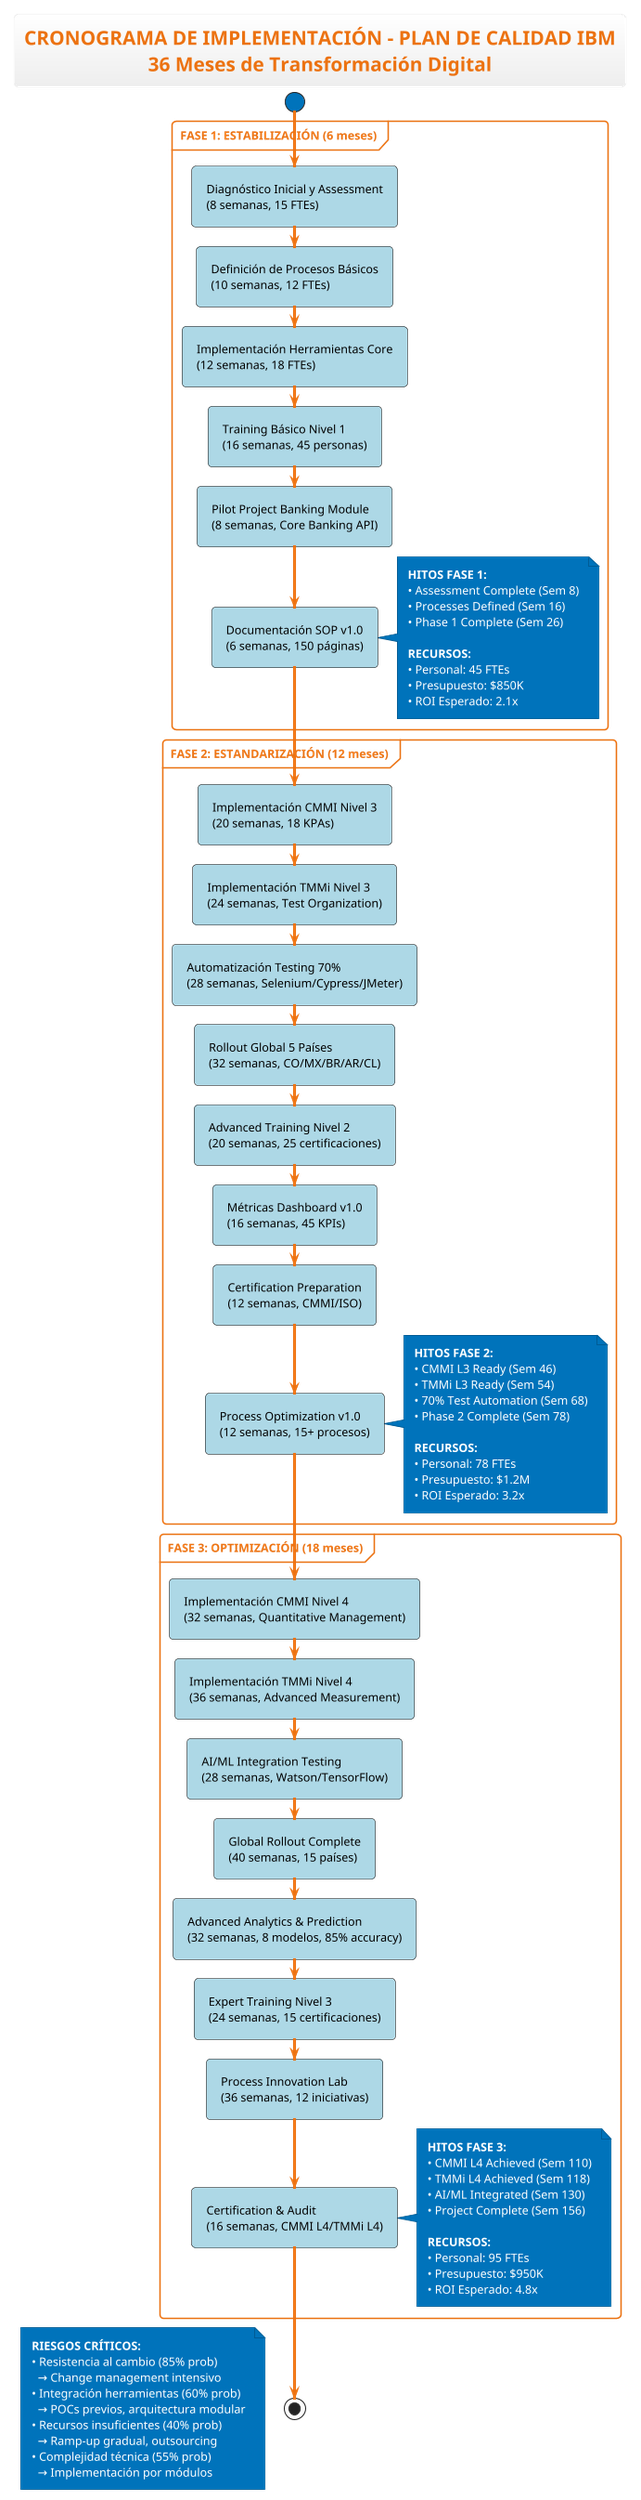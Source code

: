 @startuml cronograma-implementacion-optimizado
!theme aws-orange

title **CRONOGRAMA DE IMPLEMENTACIÓN - PLAN DE CALIDAD IBM**\n36 Meses de Transformación Digital

skinparam activity {
    BackgroundColor LightBlue
    BorderColor Black
    FontColor Black
}

start

partition "**FASE 1: ESTABILIZACIÓN (6 meses)**" {
    :Diagnóstico Inicial y Assessment\n(8 semanas, 15 FTEs);
    :Definición de Procesos Básicos\n(10 semanas, 12 FTEs);
    :Implementación Herramientas Core\n(12 semanas, 18 FTEs);
    :Training Básico Nivel 1\n(16 semanas, 45 personas);
    :Pilot Project Banking Module\n(8 semanas, Core Banking API);
    :Documentación SOP v1.0\n(6 semanas, 150 páginas);
    
    note right
        **HITOS FASE 1:**
        • Assessment Complete (Sem 8)
        • Processes Defined (Sem 16)
        • Phase 1 Complete (Sem 26)
        
        **RECURSOS:**
        • Personal: 45 FTEs
        • Presupuesto: $850K
        • ROI Esperado: 2.1x
    end note
}

partition "**FASE 2: ESTANDARIZACIÓN (12 meses)**" {
    :Implementación CMMI Nivel 3\n(20 semanas, 18 KPAs);
    :Implementación TMMi Nivel 3\n(24 semanas, Test Organization);
    :Automatización Testing 70%\n(28 semanas, Selenium/Cypress/JMeter);
    :Rollout Global 5 Países\n(32 semanas, CO/MX/BR/AR/CL);
    :Advanced Training Nivel 2\n(20 semanas, 25 certificaciones);
    :Métricas Dashboard v1.0\n(16 semanas, 45 KPIs);
    :Certification Preparation\n(12 semanas, CMMI/ISO);
    :Process Optimization v1.0\n(12 semanas, 15+ procesos);
    
    note right
        **HITOS FASE 2:**
        • CMMI L3 Ready (Sem 46)
        • TMMi L3 Ready (Sem 54)
        • 70% Test Automation (Sem 68)
        • Phase 2 Complete (Sem 78)
        
        **RECURSOS:**
        • Personal: 78 FTEs
        • Presupuesto: $1.2M
        • ROI Esperado: 3.2x
    end note
}

partition "**FASE 3: OPTIMIZACIÓN (18 meses)**" {
    :Implementación CMMI Nivel 4\n(32 semanas, Quantitative Management);
    :Implementación TMMi Nivel 4\n(36 semanas, Advanced Measurement);
    :AI/ML Integration Testing\n(28 semanas, Watson/TensorFlow);
    :Global Rollout Complete\n(40 semanas, 15 países);
    :Advanced Analytics & Prediction\n(32 semanas, 8 modelos, 85% accuracy);
    :Expert Training Nivel 3\n(24 semanas, 15 certificaciones);
    :Process Innovation Lab\n(36 semanas, 12 iniciativas);
    :Certification & Audit\n(16 semanas, CMMI L4/TMMi L4);
    
    note right
        **HITOS FASE 3:**
        • CMMI L4 Achieved (Sem 110)
        • TMMi L4 Achieved (Sem 118)
        • AI/ML Integrated (Sem 130)
        • Project Complete (Sem 156)
        
        **RECURSOS:**
        • Personal: 95 FTEs
        • Presupuesto: $950K
        • ROI Esperado: 4.8x
    end note
}

stop

floating note left
    **RIESGOS CRÍTICOS:**
    • Resistencia al cambio (85% prob)
      → Change management intensivo
    • Integración herramientas (60% prob)
      → POCs previos, arquitectura modular
    • Recursos insuficientes (40% prob)
      → Ramp-up gradual, outsourcing
    • Complejidad técnica (55% prob)
      → Implementación por módulos
end note

@enduml
